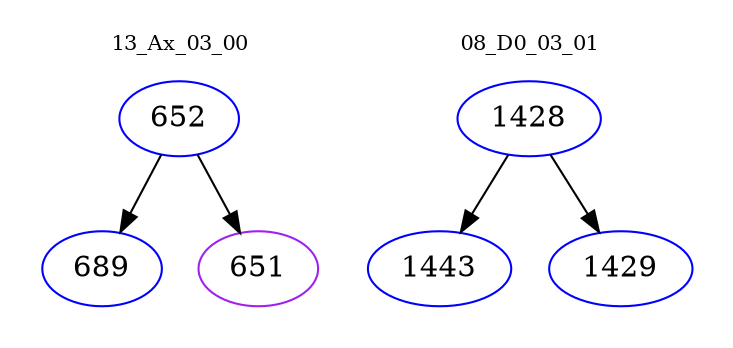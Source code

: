 digraph{
subgraph cluster_0 {
color = white
label = "13_Ax_03_00";
fontsize=10;
T0_652 [label="652", color="blue"]
T0_652 -> T0_689 [color="black"]
T0_689 [label="689", color="blue"]
T0_652 -> T0_651 [color="black"]
T0_651 [label="651", color="purple"]
}
subgraph cluster_1 {
color = white
label = "08_D0_03_01";
fontsize=10;
T1_1428 [label="1428", color="blue"]
T1_1428 -> T1_1443 [color="black"]
T1_1443 [label="1443", color="blue"]
T1_1428 -> T1_1429 [color="black"]
T1_1429 [label="1429", color="blue"]
}
}
